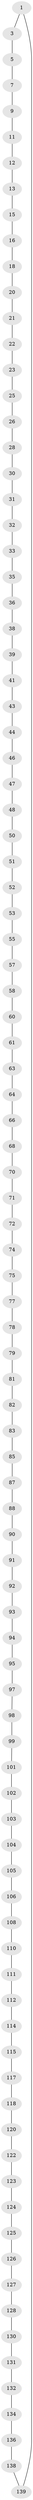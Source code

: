 // Generated by graph-tools (version 1.1) at 2025/52/02/27/25 19:52:23]
// undirected, 97 vertices, 97 edges
graph export_dot {
graph [start="1"]
  node [color=gray90,style=filled];
  1 [super="+2"];
  3 [super="+4"];
  5 [super="+6"];
  7 [super="+8"];
  9 [super="+10"];
  11;
  12;
  13 [super="+14"];
  15;
  16 [super="+17"];
  18 [super="+19"];
  20;
  21;
  22;
  23 [super="+24"];
  25;
  26 [super="+27"];
  28 [super="+29"];
  30;
  31;
  32;
  33 [super="+34"];
  35;
  36 [super="+37"];
  38;
  39 [super="+40"];
  41 [super="+42"];
  43;
  44 [super="+45"];
  46;
  47;
  48 [super="+49"];
  50;
  51;
  52;
  53 [super="+54"];
  55 [super="+56"];
  57;
  58 [super="+59"];
  60;
  61 [super="+62"];
  63;
  64 [super="+65"];
  66 [super="+67"];
  68 [super="+69"];
  70;
  71;
  72 [super="+73"];
  74;
  75 [super="+76"];
  77;
  78;
  79 [super="+80"];
  81;
  82;
  83 [super="+84"];
  85 [super="+86"];
  87;
  88 [super="+89"];
  90;
  91;
  92;
  93;
  94;
  95 [super="+96"];
  97;
  98;
  99 [super="+100"];
  101;
  102;
  103;
  104;
  105;
  106 [super="+107"];
  108 [super="+109"];
  110;
  111;
  112 [super="+113"];
  114;
  115 [super="+116"];
  117;
  118 [super="+119"];
  120 [super="+121"];
  122;
  123;
  124;
  125;
  126;
  127;
  128 [super="+129"];
  130;
  131;
  132 [super="+133"];
  134 [super="+135"];
  136 [super="+137"];
  138;
  139;
  1 -- 139;
  1 -- 3;
  3 -- 5;
  5 -- 7;
  7 -- 9;
  9 -- 11;
  11 -- 12;
  12 -- 13;
  13 -- 15;
  15 -- 16;
  16 -- 18;
  18 -- 20;
  20 -- 21;
  21 -- 22;
  22 -- 23;
  23 -- 25;
  25 -- 26;
  26 -- 28;
  28 -- 30;
  30 -- 31;
  31 -- 32;
  32 -- 33;
  33 -- 35;
  35 -- 36;
  36 -- 38;
  38 -- 39;
  39 -- 41;
  41 -- 43;
  43 -- 44;
  44 -- 46;
  46 -- 47;
  47 -- 48;
  48 -- 50;
  50 -- 51;
  51 -- 52;
  52 -- 53;
  53 -- 55;
  55 -- 57;
  57 -- 58;
  58 -- 60;
  60 -- 61;
  61 -- 63;
  63 -- 64;
  64 -- 66;
  66 -- 68;
  68 -- 70;
  70 -- 71;
  71 -- 72;
  72 -- 74;
  74 -- 75;
  75 -- 77;
  77 -- 78;
  78 -- 79;
  79 -- 81;
  81 -- 82;
  82 -- 83;
  83 -- 85;
  85 -- 87;
  87 -- 88;
  88 -- 90;
  90 -- 91;
  91 -- 92;
  92 -- 93;
  93 -- 94;
  94 -- 95;
  95 -- 97;
  97 -- 98;
  98 -- 99;
  99 -- 101;
  101 -- 102;
  102 -- 103;
  103 -- 104;
  104 -- 105;
  105 -- 106;
  106 -- 108;
  108 -- 110;
  110 -- 111;
  111 -- 112;
  112 -- 114;
  114 -- 115;
  115 -- 117;
  117 -- 118;
  118 -- 120;
  120 -- 122;
  122 -- 123;
  123 -- 124;
  124 -- 125;
  125 -- 126;
  126 -- 127;
  127 -- 128;
  128 -- 130;
  130 -- 131;
  131 -- 132;
  132 -- 134;
  134 -- 136;
  136 -- 138;
  138 -- 139;
}
